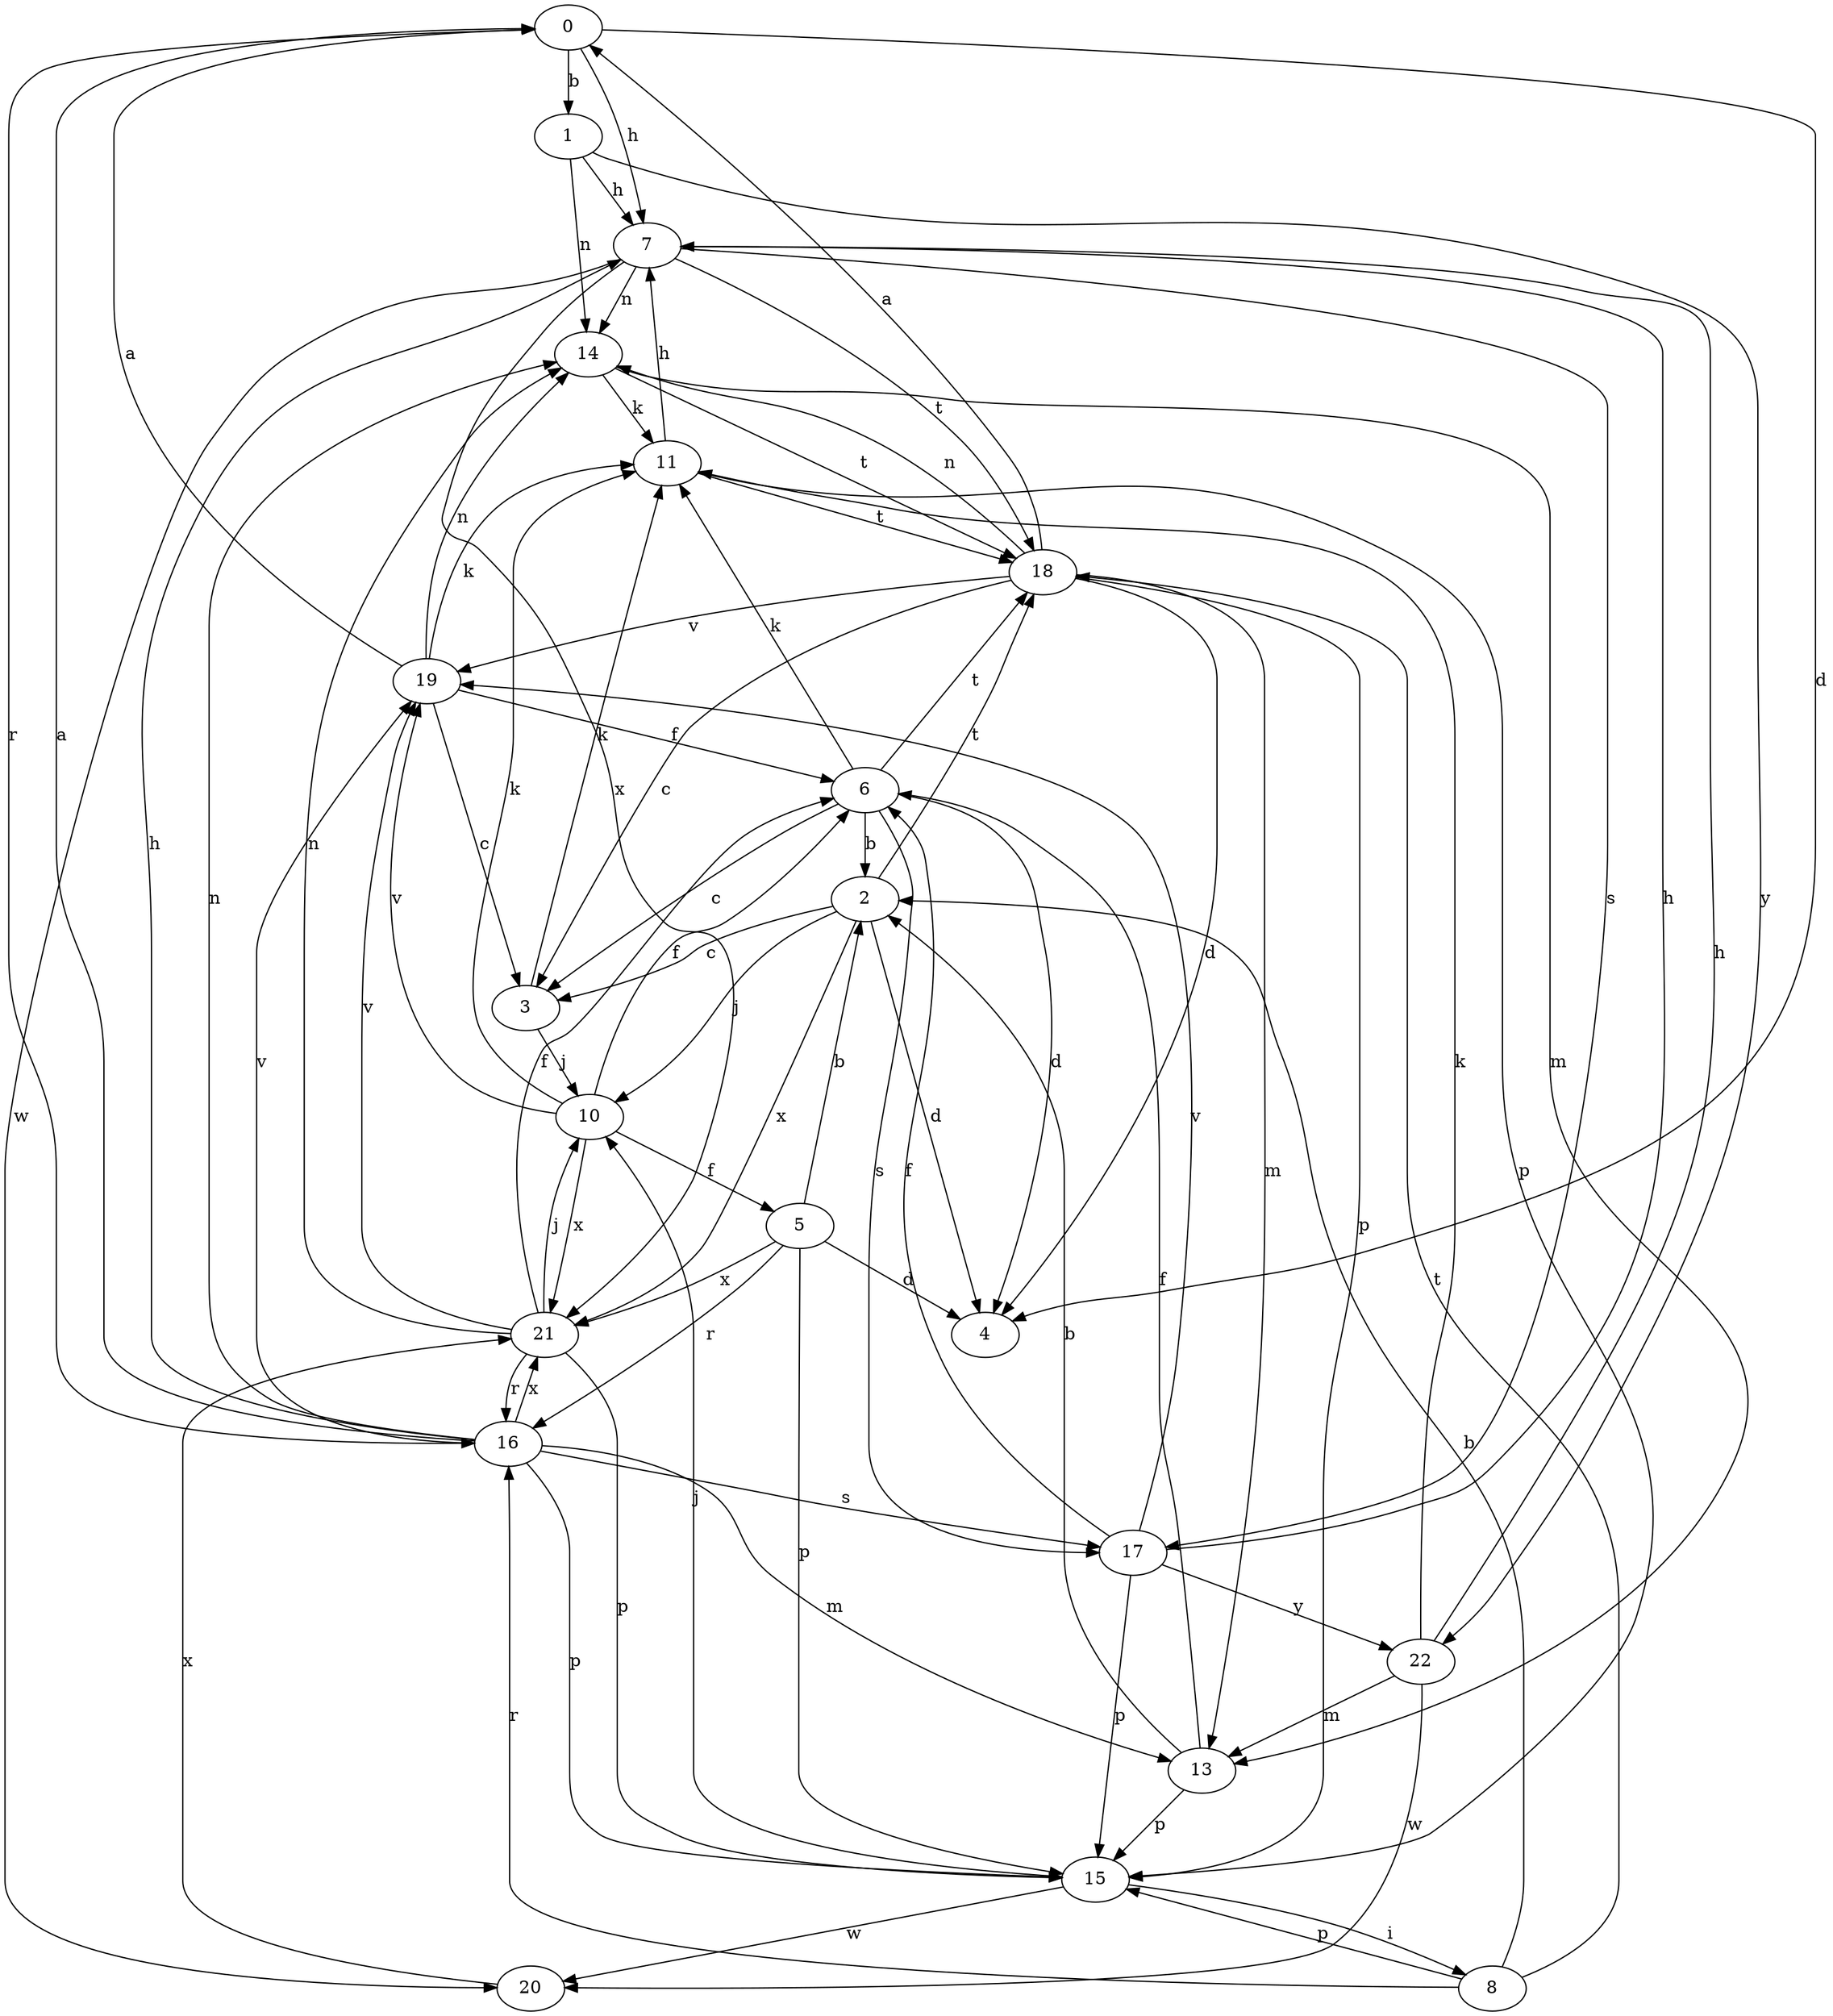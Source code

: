 strict digraph  {
0;
1;
2;
3;
4;
5;
6;
7;
8;
10;
11;
13;
14;
15;
16;
17;
18;
19;
20;
21;
22;
0 -> 1  [label=b];
0 -> 4  [label=d];
0 -> 7  [label=h];
0 -> 16  [label=r];
1 -> 7  [label=h];
1 -> 14  [label=n];
1 -> 22  [label=y];
2 -> 3  [label=c];
2 -> 4  [label=d];
2 -> 10  [label=j];
2 -> 18  [label=t];
2 -> 21  [label=x];
3 -> 10  [label=j];
3 -> 11  [label=k];
5 -> 2  [label=b];
5 -> 4  [label=d];
5 -> 15  [label=p];
5 -> 16  [label=r];
5 -> 21  [label=x];
6 -> 2  [label=b];
6 -> 3  [label=c];
6 -> 4  [label=d];
6 -> 11  [label=k];
6 -> 17  [label=s];
6 -> 18  [label=t];
7 -> 14  [label=n];
7 -> 17  [label=s];
7 -> 18  [label=t];
7 -> 20  [label=w];
7 -> 21  [label=x];
8 -> 2  [label=b];
8 -> 15  [label=p];
8 -> 16  [label=r];
8 -> 18  [label=t];
10 -> 5  [label=f];
10 -> 6  [label=f];
10 -> 11  [label=k];
10 -> 19  [label=v];
10 -> 21  [label=x];
11 -> 7  [label=h];
11 -> 15  [label=p];
11 -> 18  [label=t];
13 -> 2  [label=b];
13 -> 6  [label=f];
13 -> 15  [label=p];
14 -> 11  [label=k];
14 -> 13  [label=m];
14 -> 18  [label=t];
15 -> 8  [label=i];
15 -> 10  [label=j];
15 -> 20  [label=w];
16 -> 0  [label=a];
16 -> 7  [label=h];
16 -> 13  [label=m];
16 -> 14  [label=n];
16 -> 15  [label=p];
16 -> 17  [label=s];
16 -> 19  [label=v];
16 -> 21  [label=x];
17 -> 6  [label=f];
17 -> 7  [label=h];
17 -> 15  [label=p];
17 -> 19  [label=v];
17 -> 22  [label=y];
18 -> 0  [label=a];
18 -> 3  [label=c];
18 -> 4  [label=d];
18 -> 13  [label=m];
18 -> 14  [label=n];
18 -> 15  [label=p];
18 -> 19  [label=v];
19 -> 0  [label=a];
19 -> 3  [label=c];
19 -> 6  [label=f];
19 -> 11  [label=k];
19 -> 14  [label=n];
20 -> 21  [label=x];
21 -> 6  [label=f];
21 -> 10  [label=j];
21 -> 14  [label=n];
21 -> 15  [label=p];
21 -> 16  [label=r];
21 -> 19  [label=v];
22 -> 7  [label=h];
22 -> 11  [label=k];
22 -> 13  [label=m];
22 -> 20  [label=w];
}
